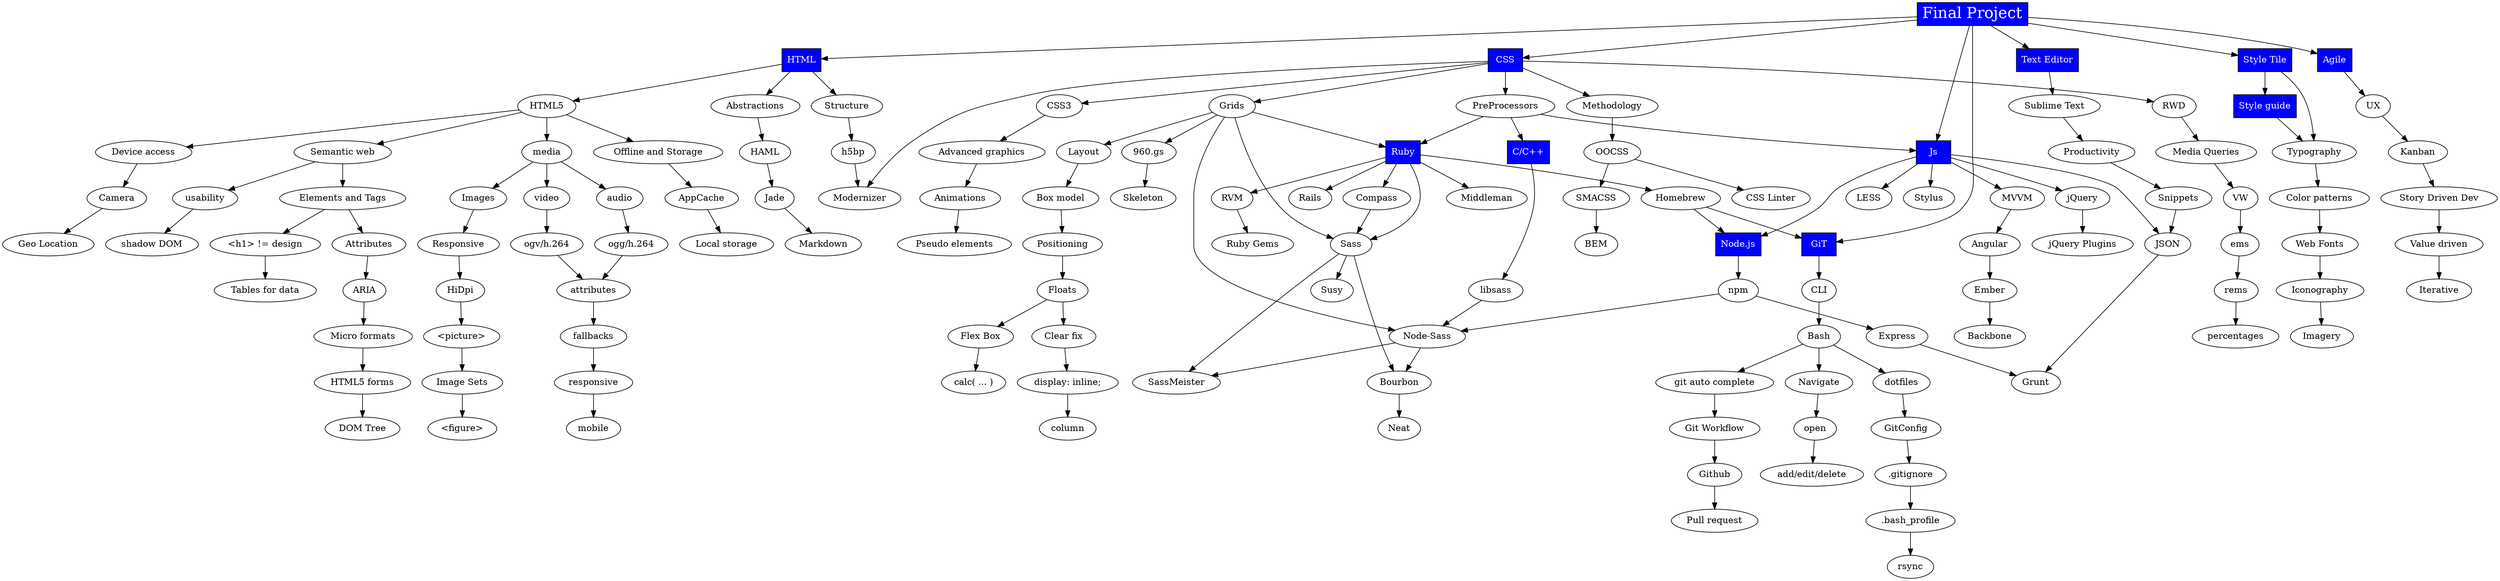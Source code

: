 digraph {
  {
    node [shape=rounded style=filled fillcolor="blue" fontcolor=white]
    proj [label="Final Project" fontsize=24]
    html [label="HTML"]
    css [label="CSS"]
    js [label="Js"]
    git [label="GiT"]
    styt [label="Style Tile"]
    styg [label="Style guide"]
    ruby [label="Ruby"]
    NPM [label="Node.js"]
    c [label="C/C++"]
    ag [label="Agile"]
    txt [label="Text Editor"]
  }
  proj -> {css html js git styt ag txt}

  txt -> "Sublime Text" -> "Productivity" -> "Snippets" -> "JSON"

  ag -> "UX" -> "Kanban" -> "Story Driven Dev" -> "Value driven" -> "Iterative"

  git -> "CLI" -> "Bash" -> "git auto complete" -> "Git Workflow" -> "Github" -> "Pull request" {
    "Bash" -> "Navigate" -> "open" -> "add/edit/delete"
    "Bash" -> "dotfiles" -> "GitConfig" -> ".gitignore" -> ".bash_profile" -> "rsync"
  }


  styt -> "Typography" -> "Color patterns" -> "Web Fonts" -> "Iconography" -> "Imagery" {
  }


  styt -> styg
  styg -> "Typography"

  ruby -> "Middleman"
  ruby -> "Rails"
  ruby -> "RVM" -> "Ruby Gems"
  ruby -> "Homebrew"

  "Homebrew" -> NPM

  "Homebrew" -> git

  js -> NPM -> "npm" -> "Node-Sass" {
    "npm" -> "Express" -> "Grunt"
  }
  js -> "JSON" -> "Grunt"
  js -> "jQuery" -> "jQuery Plugins"
  js -> "MVVM" -> "Angular" -> "Ember" -> "Backbone"

  html -> "HTML5"
    "HTML5" -> "Offline and Storage" -> "AppCache" -> "Local storage"
    "HTML5" -> "Device access" -> "Camera" -> "Geo Location"
    "HTML5" -> "Semantic web" -> "Elements and Tags" -> "Attributes" -> "ARIA" -> "Micro formats" -> "HTML5 forms" -> "DOM Tree"
    "Semantic web" -> "usability" -> "shadow DOM"
    "Elements and Tags" -> "<h1> != design" -> "Tables for data"
    "HTML5" -> "media"
    "media" -> "Images" -> "Responsive" -> "HiDpi" -> "<picture>" -> "Image Sets" -> "<figure>"
    "media" -> "video" -> "ogv/h.264" -> "attributes" -> "fallbacks" -> "responsive" -> "mobile"
    "media" -> "audio" -> "ogg/h.264" -> "attributes"

  html -> "Structure" -> "h5bp" -> "Modernizer"
  html -> "Abstractions" -> "HAML" -> "Jade" -> "Markdown"

  css -> "Methodology" ->"OOCSS" -> "SMACSS" -> "BEM"
    "OOCSS" -> "CSS Linter"
  css -> "RWD" -> "Media Queries" -> "VW" -> "ems" -> "rems" -> "percentages"
  css ->  "Modernizer"
  css -> "CSS3" -> "Advanced graphics" -> "Animations" -> "Pseudo elements"
  css -> "Grids" -> "Layout" {
    "Layout" -> "Box model" -> "Positioning" -> "Floats" -> "Flex Box" -> "calc( ... )"
    "Grids" -> "960.gs" -> "Skeleton"
    "Grids" -> ruby -> "Compass" -> "Sass" -> "Susy"
    "Grids" -> "Sass" -> "Bourbon" -> "Neat"
    "Grids" -> "Node-Sass" -> "Bourbon"
    "Floats" -> "Clear fix" -> "display: inline;" -> "column"
  }
  css -> "PreProcessors" {
    "PreProcessors" -> ruby {
      ruby -> "Sass" -> "SassMeister"
    }
    "PreProcessors" -> js {
      js -> "LESS"
      js -> "Stylus"
    }
    "PreProcessors" -> c {
      c -> "libsass" -> "Node-Sass" -> "SassMeister"
    }
  }



}
